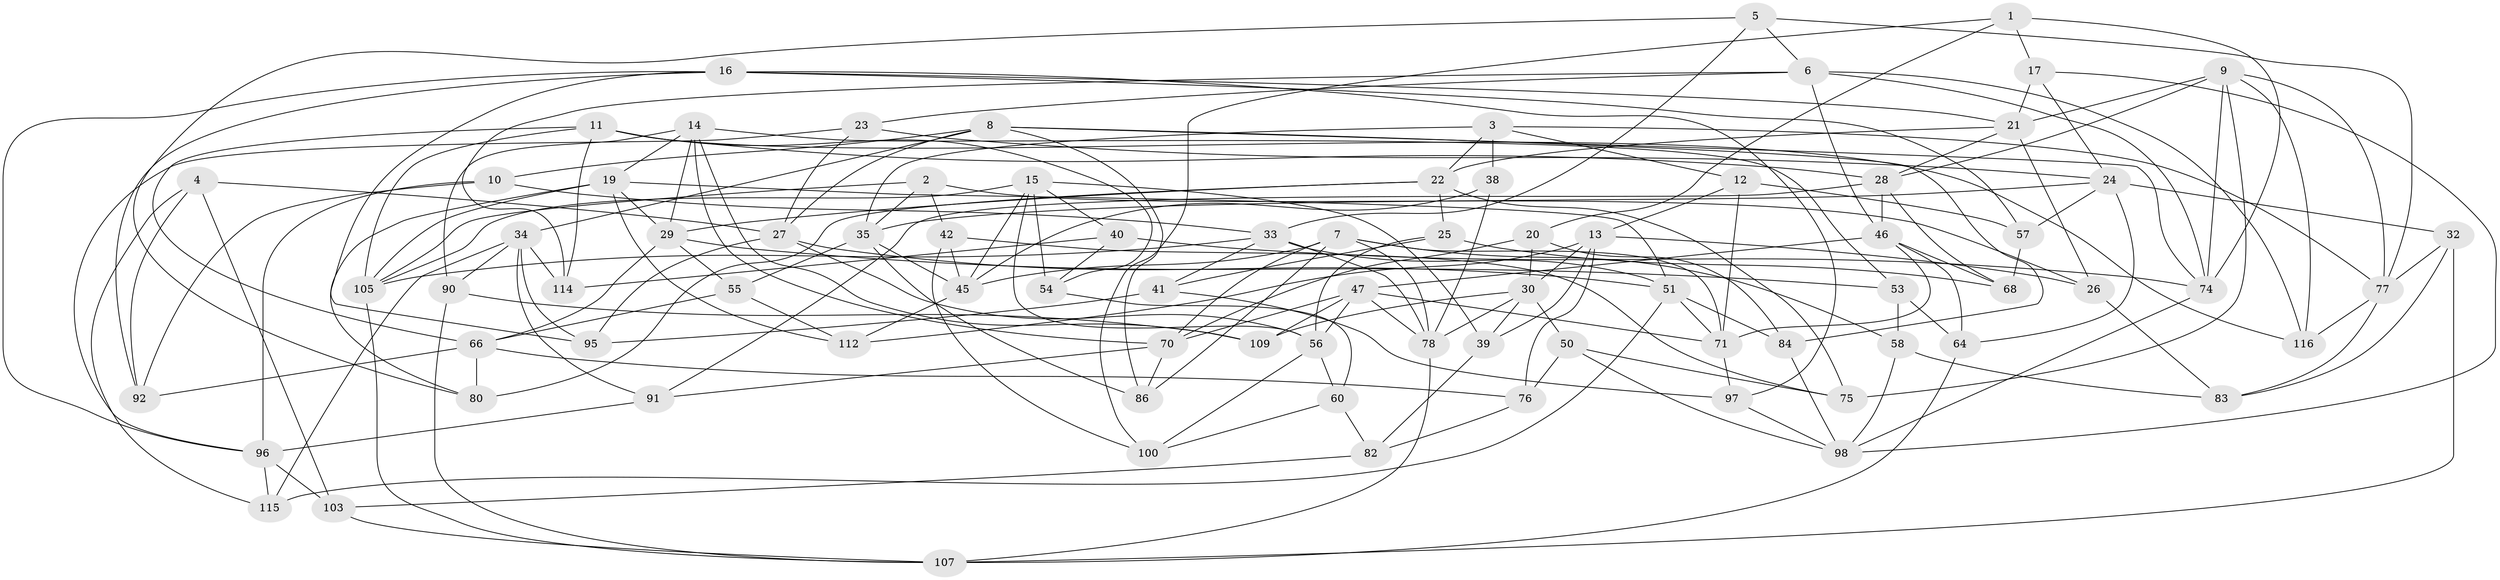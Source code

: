 // original degree distribution, {4: 1.0}
// Generated by graph-tools (version 1.1) at 2025/11/02/27/25 16:11:42]
// undirected, 81 vertices, 197 edges
graph export_dot {
graph [start="1"]
  node [color=gray90,style=filled];
  1;
  2;
  3 [super="+63"];
  4;
  5;
  6 [super="+31"];
  7 [super="+89"];
  8 [super="+18"];
  9 [super="+52"];
  10;
  11 [super="+43"];
  12;
  13 [super="+59"];
  14 [super="+79"];
  15 [super="+106"];
  16 [super="+62"];
  17;
  19 [super="+104"];
  20;
  21 [super="+36"];
  22 [super="+37"];
  23;
  24 [super="+49"];
  25;
  26;
  27 [super="+48"];
  28 [super="+44"];
  29 [super="+93"];
  30 [super="+87"];
  32;
  33 [super="+69"];
  34 [super="+102"];
  35 [super="+94"];
  38;
  39;
  40;
  41;
  42;
  45 [super="+85"];
  46 [super="+72"];
  47 [super="+61"];
  50;
  51 [super="+73"];
  53;
  54;
  55;
  56 [super="+65"];
  57;
  58;
  60;
  64;
  66 [super="+67"];
  68;
  70 [super="+88"];
  71 [super="+110"];
  74 [super="+113"];
  75;
  76;
  77 [super="+81"];
  78 [super="+111"];
  80;
  82;
  83;
  84;
  86;
  90;
  91;
  92;
  95;
  96 [super="+101"];
  97;
  98 [super="+99"];
  100;
  103;
  105 [super="+108"];
  107 [super="+117"];
  109;
  112;
  114;
  115;
  116;
  1 -- 100;
  1 -- 20;
  1 -- 74;
  1 -- 17;
  2 -- 42;
  2 -- 105;
  2 -- 26;
  2 -- 35;
  3 -- 38 [weight=2];
  3 -- 35;
  3 -- 22;
  3 -- 12;
  3 -- 77;
  4 -- 115;
  4 -- 103;
  4 -- 92;
  4 -- 27;
  5 -- 33;
  5 -- 80;
  5 -- 6;
  5 -- 77;
  6 -- 74;
  6 -- 46;
  6 -- 114;
  6 -- 116;
  6 -- 23;
  7 -- 86;
  7 -- 58;
  7 -- 70;
  7 -- 45;
  7 -- 78;
  7 -- 71;
  8 -- 86;
  8 -- 34;
  8 -- 74;
  8 -- 10;
  8 -- 27;
  8 -- 84;
  9 -- 75;
  9 -- 74;
  9 -- 21;
  9 -- 28;
  9 -- 116;
  9 -- 77;
  10 -- 92;
  10 -- 33;
  10 -- 96;
  11 -- 66;
  11 -- 28;
  11 -- 54;
  11 -- 105;
  11 -- 114;
  11 -- 116;
  12 -- 57;
  12 -- 71;
  12 -- 13;
  13 -- 76;
  13 -- 39;
  13 -- 112;
  13 -- 26;
  13 -- 30;
  14 -- 29;
  14 -- 109;
  14 -- 19;
  14 -- 90;
  14 -- 53;
  14 -- 70;
  15 -- 39;
  15 -- 40;
  15 -- 105;
  15 -- 54;
  15 -- 56;
  15 -- 45;
  16 -- 96;
  16 -- 97;
  16 -- 57;
  16 -- 92;
  16 -- 95;
  16 -- 21;
  17 -- 98;
  17 -- 24;
  17 -- 21;
  19 -- 51;
  19 -- 29;
  19 -- 80;
  19 -- 112;
  19 -- 105;
  20 -- 84;
  20 -- 30;
  20 -- 70;
  21 -- 22;
  21 -- 28;
  21 -- 26;
  22 -- 80;
  22 -- 25;
  22 -- 75;
  22 -- 29;
  23 -- 27;
  23 -- 24;
  23 -- 96;
  24 -- 32;
  24 -- 57;
  24 -- 64;
  24 -- 35;
  25 -- 68;
  25 -- 56;
  25 -- 41;
  26 -- 83;
  27 -- 56;
  27 -- 51;
  27 -- 95;
  28 -- 68;
  28 -- 46;
  28 -- 91;
  29 -- 53;
  29 -- 55;
  29 -- 66;
  30 -- 39;
  30 -- 109;
  30 -- 78;
  30 -- 50;
  32 -- 77;
  32 -- 107;
  32 -- 83;
  33 -- 41;
  33 -- 51;
  33 -- 105;
  33 -- 78;
  34 -- 114;
  34 -- 91;
  34 -- 90;
  34 -- 115;
  34 -- 95;
  35 -- 86;
  35 -- 55;
  35 -- 45;
  38 -- 78;
  38 -- 45;
  39 -- 82;
  40 -- 114;
  40 -- 74;
  40 -- 54;
  41 -- 97;
  41 -- 95;
  42 -- 100;
  42 -- 75;
  42 -- 45;
  45 -- 112;
  46 -- 64;
  46 -- 71;
  46 -- 68;
  46 -- 47;
  47 -- 70;
  47 -- 71;
  47 -- 56;
  47 -- 78;
  47 -- 109;
  50 -- 76;
  50 -- 75;
  50 -- 98;
  51 -- 84;
  51 -- 115;
  51 -- 71;
  53 -- 58;
  53 -- 64;
  54 -- 60;
  55 -- 112;
  55 -- 66;
  56 -- 60;
  56 -- 100;
  57 -- 68;
  58 -- 98;
  58 -- 83;
  60 -- 82;
  60 -- 100;
  64 -- 107;
  66 -- 92;
  66 -- 80;
  66 -- 76;
  70 -- 91;
  70 -- 86;
  71 -- 97;
  74 -- 98;
  76 -- 82;
  77 -- 116;
  77 -- 83;
  78 -- 107;
  82 -- 103;
  84 -- 98;
  90 -- 109;
  90 -- 107;
  91 -- 96;
  96 -- 103;
  96 -- 115;
  97 -- 98;
  103 -- 107;
  105 -- 107;
}
